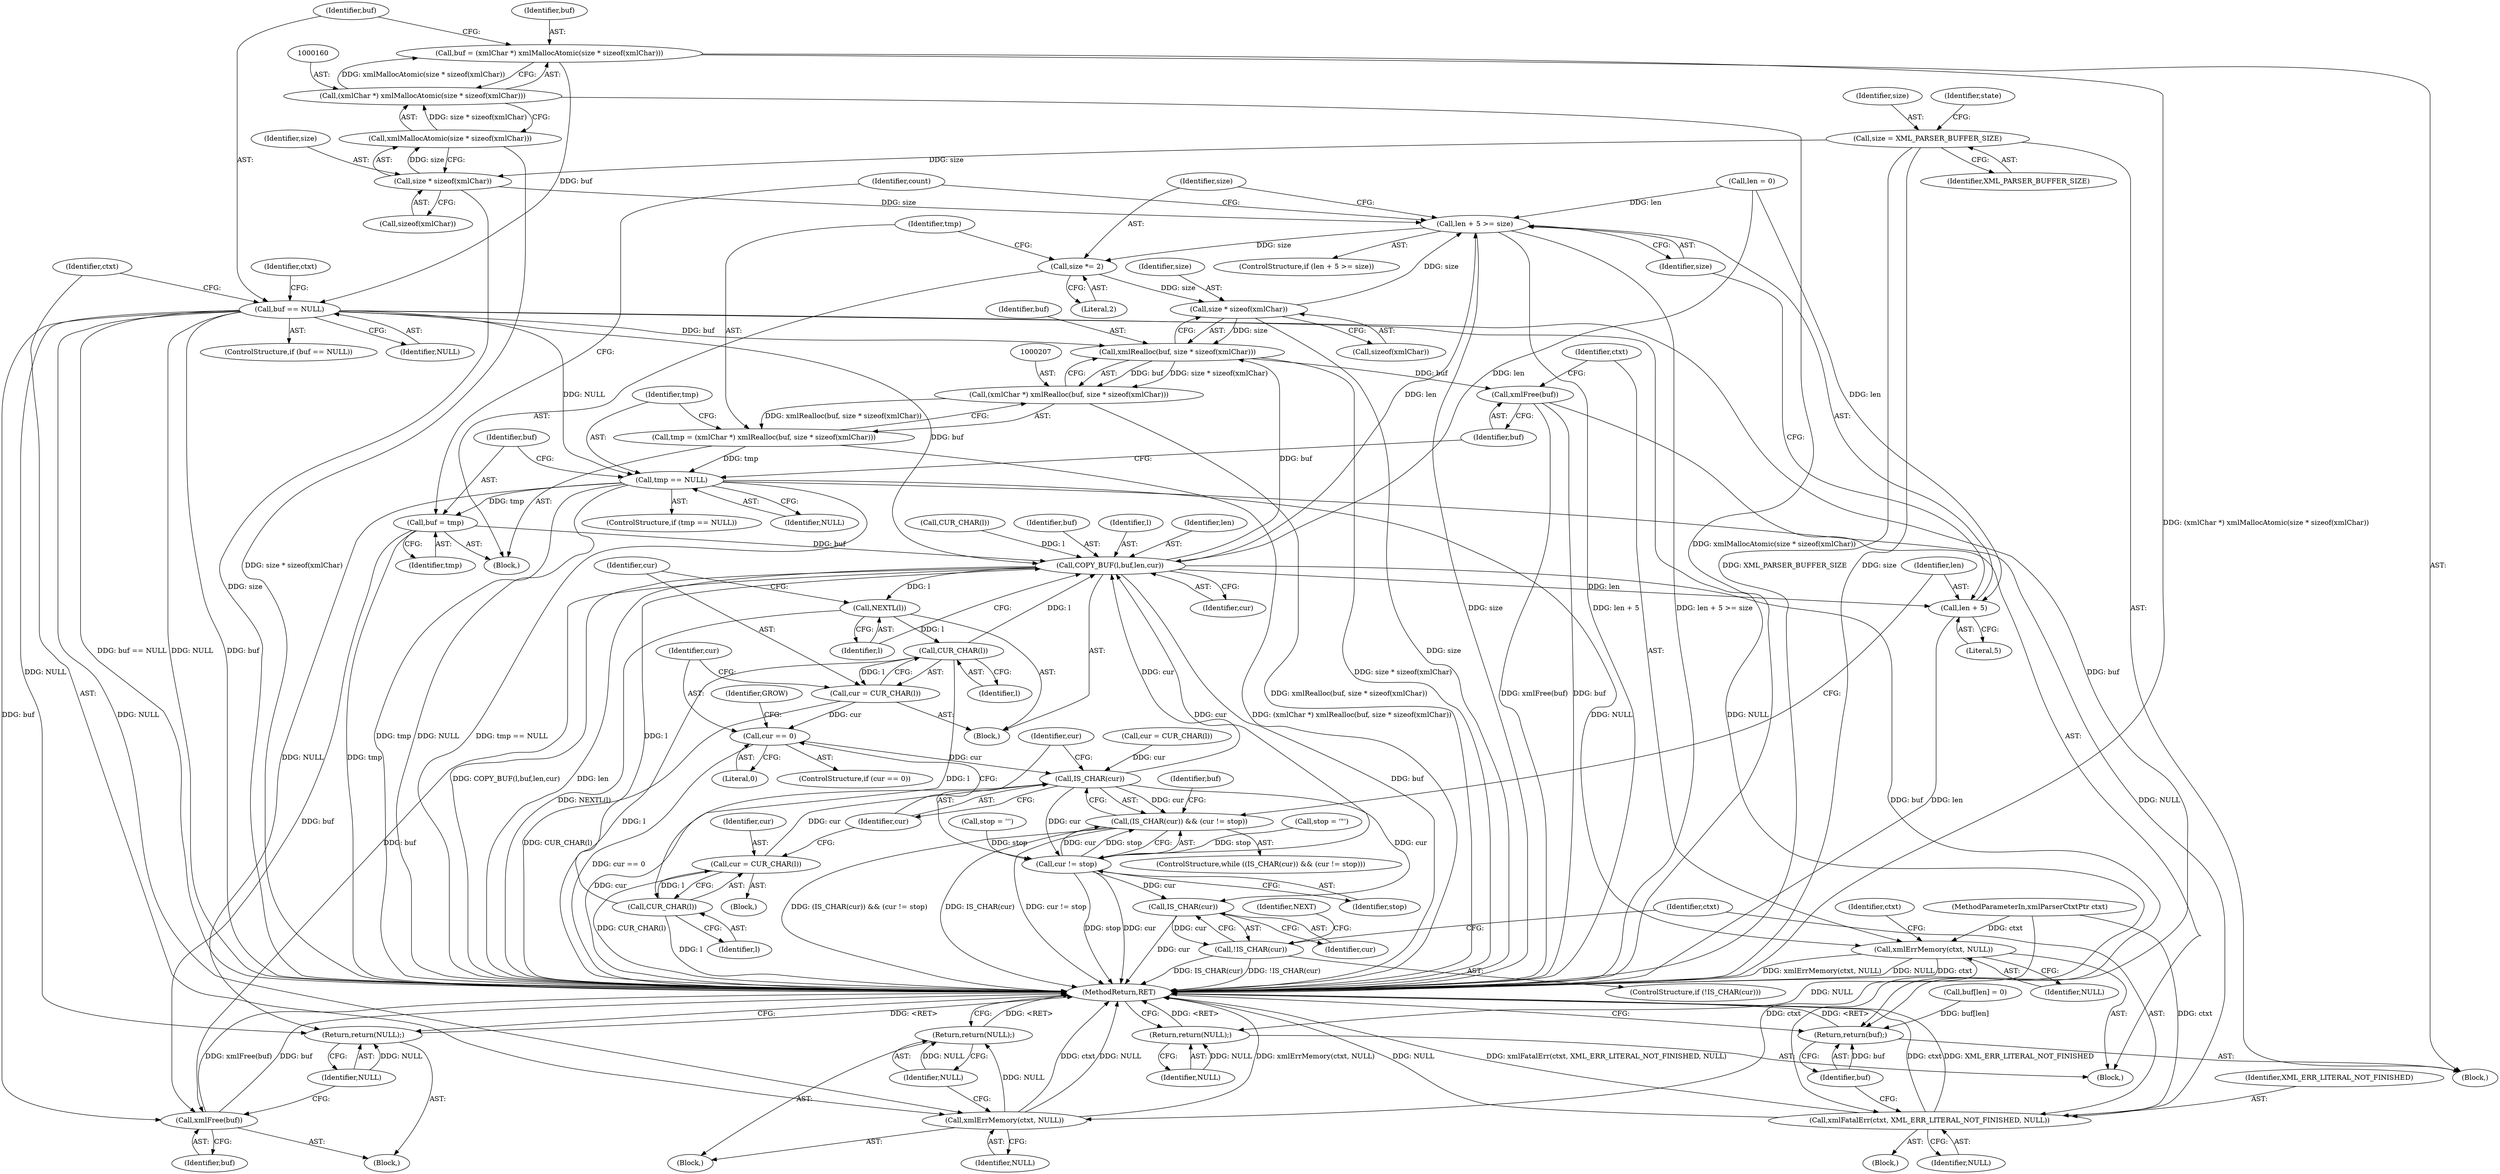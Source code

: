 digraph "0_Chrome_d0947db40187f4708c58e64cbd6013faf9eddeed_36@integer" {
"1000157" [label="(Call,buf = (xmlChar *) xmlMallocAtomic(size * sizeof(xmlChar)))"];
"1000159" [label="(Call,(xmlChar *) xmlMallocAtomic(size * sizeof(xmlChar)))"];
"1000161" [label="(Call,xmlMallocAtomic(size * sizeof(xmlChar)))"];
"1000162" [label="(Call,size * sizeof(xmlChar))"];
"1000113" [label="(Call,size = XML_PARSER_BUFFER_SIZE)"];
"1000167" [label="(Call,buf == NULL)"];
"1000171" [label="(Call,xmlErrMemory(ctxt, NULL))"];
"1000174" [label="(Return,return(NULL);)"];
"1000208" [label="(Call,xmlRealloc(buf, size * sizeof(xmlChar)))"];
"1000206" [label="(Call,(xmlChar *) xmlRealloc(buf, size * sizeof(xmlChar)))"];
"1000204" [label="(Call,tmp = (xmlChar *) xmlRealloc(buf, size * sizeof(xmlChar)))"];
"1000215" [label="(Call,tmp == NULL)"];
"1000221" [label="(Call,xmlErrMemory(ctxt, NULL))"];
"1000231" [label="(Return,return(NULL);)"];
"1000233" [label="(Call,buf = tmp)"];
"1000254" [label="(Call,xmlFree(buf))"];
"1000258" [label="(Call,COPY_BUF(l,buf,len,cur))"];
"1000194" [label="(Call,len + 5 >= size)"];
"1000201" [label="(Call,size *= 2)"];
"1000210" [label="(Call,size * sizeof(xmlChar))"];
"1000195" [label="(Call,len + 5)"];
"1000263" [label="(Call,NEXTL(l))"];
"1000267" [label="(Call,CUR_CHAR(l))"];
"1000265" [label="(Call,cur = CUR_CHAR(l))"];
"1000270" [label="(Call,cur == 0)"];
"1000187" [label="(Call,IS_CHAR(cur))"];
"1000186" [label="(Call,(IS_CHAR(cur)) && (cur != stop))"];
"1000189" [label="(Call,cur != stop)"];
"1000294" [label="(Call,IS_CHAR(cur))"];
"1000293" [label="(Call,!IS_CHAR(cur))"];
"1000278" [label="(Call,CUR_CHAR(l))"];
"1000276" [label="(Call,cur = CUR_CHAR(l))"];
"1000304" [label="(Return,return(buf);)"];
"1000256" [label="(Return,return(NULL);)"];
"1000297" [label="(Call,xmlFatalErr(ctxt, XML_ERR_LITERAL_NOT_FINISHED, NULL))"];
"1000219" [label="(Call,xmlFree(buf))"];
"1000203" [label="(Literal,2)"];
"1000232" [label="(Identifier,NULL)"];
"1000292" [label="(ControlStructure,if (!IS_CHAR(cur)))"];
"1000296" [label="(Block,)"];
"1000257" [label="(Identifier,NULL)"];
"1000298" [label="(Identifier,ctxt)"];
"1000157" [label="(Call,buf = (xmlChar *) xmlMallocAtomic(size * sizeof(xmlChar)))"];
"1000262" [label="(Identifier,cur)"];
"1000204" [label="(Call,tmp = (xmlChar *) xmlRealloc(buf, size * sizeof(xmlChar)))"];
"1000192" [label="(Block,)"];
"1000194" [label="(Call,len + 5 >= size)"];
"1000215" [label="(Call,tmp == NULL)"];
"1000280" [label="(Call,buf[len] = 0)"];
"1000282" [label="(Identifier,buf)"];
"1000263" [label="(Call,NEXTL(l))"];
"1000163" [label="(Identifier,size)"];
"1000170" [label="(Block,)"];
"1000195" [label="(Call,len + 5)"];
"1000271" [label="(Identifier,cur)"];
"1000269" [label="(ControlStructure,if (cur == 0))"];
"1000276" [label="(Call,cur = CUR_CHAR(l))"];
"1000268" [label="(Identifier,l)"];
"1000114" [label="(Identifier,size)"];
"1000295" [label="(Identifier,cur)"];
"1000196" [label="(Identifier,len)"];
"1000136" [label="(Call,stop = '\"')"];
"1000183" [label="(Call,CUR_CHAR(l))"];
"1000103" [label="(Block,)"];
"1000167" [label="(Call,buf == NULL)"];
"1000223" [label="(Identifier,NULL)"];
"1000206" [label="(Call,(xmlChar *) xmlRealloc(buf, size * sizeof(xmlChar)))"];
"1000255" [label="(Identifier,buf)"];
"1000300" [label="(Identifier,NULL)"];
"1000235" [label="(Identifier,tmp)"];
"1000260" [label="(Identifier,buf)"];
"1000277" [label="(Identifier,cur)"];
"1000305" [label="(Identifier,buf)"];
"1000102" [label="(MethodParameterIn,xmlParserCtxtPtr ctxt)"];
"1000237" [label="(Identifier,count)"];
"1000166" [label="(ControlStructure,if (buf == NULL))"];
"1000221" [label="(Call,xmlErrMemory(ctxt, NULL))"];
"1000279" [label="(Identifier,l)"];
"1000199" [label="(Block,)"];
"1000273" [label="(Block,)"];
"1000113" [label="(Call,size = XML_PARSER_BUFFER_SIZE)"];
"1000220" [label="(Identifier,buf)"];
"1000217" [label="(Identifier,NULL)"];
"1000115" [label="(Identifier,XML_PARSER_BUFFER_SIZE)"];
"1000303" [label="(Identifier,NEXT)"];
"1000181" [label="(Call,cur = CUR_CHAR(l))"];
"1000299" [label="(Identifier,XML_ERR_LITERAL_NOT_FINISHED)"];
"1000226" [label="(Identifier,ctxt)"];
"1000267" [label="(Call,CUR_CHAR(l))"];
"1000109" [label="(Call,len = 0)"];
"1000174" [label="(Return,return(NULL);)"];
"1000218" [label="(Block,)"];
"1000270" [label="(Call,cur == 0)"];
"1000173" [label="(Identifier,NULL)"];
"1000191" [label="(Identifier,stop)"];
"1000210" [label="(Call,size * sizeof(xmlChar))"];
"1000219" [label="(Call,xmlFree(buf))"];
"1000202" [label="(Identifier,size)"];
"1000175" [label="(Identifier,NULL)"];
"1000297" [label="(Call,xmlFatalErr(ctxt, XML_ERR_LITERAL_NOT_FINISHED, NULL))"];
"1000222" [label="(Identifier,ctxt)"];
"1000198" [label="(Identifier,size)"];
"1000256" [label="(Return,return(NULL);)"];
"1000231" [label="(Return,return(NULL);)"];
"1000146" [label="(Call,stop = '\'')"];
"1000208" [label="(Call,xmlRealloc(buf, size * sizeof(xmlChar)))"];
"1000254" [label="(Call,xmlFree(buf))"];
"1000234" [label="(Identifier,buf)"];
"1000211" [label="(Identifier,size)"];
"1000306" [label="(MethodReturn,RET)"];
"1000209" [label="(Identifier,buf)"];
"1000259" [label="(Identifier,l)"];
"1000121" [label="(Identifier,state)"];
"1000169" [label="(Identifier,NULL)"];
"1000193" [label="(ControlStructure,if (len + 5 >= size))"];
"1000186" [label="(Call,(IS_CHAR(cur)) && (cur != stop))"];
"1000197" [label="(Literal,5)"];
"1000264" [label="(Identifier,l)"];
"1000178" [label="(Identifier,ctxt)"];
"1000205" [label="(Identifier,tmp)"];
"1000190" [label="(Identifier,cur)"];
"1000258" [label="(Call,COPY_BUF(l,buf,len,cur))"];
"1000278" [label="(Call,CUR_CHAR(l))"];
"1000216" [label="(Identifier,tmp)"];
"1000233" [label="(Call,buf = tmp)"];
"1000158" [label="(Identifier,buf)"];
"1000161" [label="(Call,xmlMallocAtomic(size * sizeof(xmlChar)))"];
"1000159" [label="(Call,(xmlChar *) xmlMallocAtomic(size * sizeof(xmlChar)))"];
"1000164" [label="(Call,sizeof(xmlChar))"];
"1000162" [label="(Call,size * sizeof(xmlChar))"];
"1000185" [label="(ControlStructure,while ((IS_CHAR(cur)) && (cur != stop)))"];
"1000172" [label="(Identifier,ctxt)"];
"1000189" [label="(Call,cur != stop)"];
"1000201" [label="(Call,size *= 2)"];
"1000265" [label="(Call,cur = CUR_CHAR(l))"];
"1000274" [label="(Identifier,GROW)"];
"1000294" [label="(Call,IS_CHAR(cur))"];
"1000293" [label="(Call,!IS_CHAR(cur))"];
"1000212" [label="(Call,sizeof(xmlChar))"];
"1000253" [label="(Block,)"];
"1000168" [label="(Identifier,buf)"];
"1000304" [label="(Return,return(buf);)"];
"1000261" [label="(Identifier,len)"];
"1000188" [label="(Identifier,cur)"];
"1000272" [label="(Literal,0)"];
"1000266" [label="(Identifier,cur)"];
"1000214" [label="(ControlStructure,if (tmp == NULL))"];
"1000187" [label="(Call,IS_CHAR(cur))"];
"1000171" [label="(Call,xmlErrMemory(ctxt, NULL))"];
"1000157" -> "1000103"  [label="AST: "];
"1000157" -> "1000159"  [label="CFG: "];
"1000158" -> "1000157"  [label="AST: "];
"1000159" -> "1000157"  [label="AST: "];
"1000168" -> "1000157"  [label="CFG: "];
"1000157" -> "1000306"  [label="DDG: (xmlChar *) xmlMallocAtomic(size * sizeof(xmlChar))"];
"1000159" -> "1000157"  [label="DDG: xmlMallocAtomic(size * sizeof(xmlChar))"];
"1000157" -> "1000167"  [label="DDG: buf"];
"1000159" -> "1000161"  [label="CFG: "];
"1000160" -> "1000159"  [label="AST: "];
"1000161" -> "1000159"  [label="AST: "];
"1000159" -> "1000306"  [label="DDG: xmlMallocAtomic(size * sizeof(xmlChar))"];
"1000161" -> "1000159"  [label="DDG: size * sizeof(xmlChar)"];
"1000161" -> "1000162"  [label="CFG: "];
"1000162" -> "1000161"  [label="AST: "];
"1000161" -> "1000306"  [label="DDG: size * sizeof(xmlChar)"];
"1000162" -> "1000161"  [label="DDG: size"];
"1000162" -> "1000164"  [label="CFG: "];
"1000163" -> "1000162"  [label="AST: "];
"1000164" -> "1000162"  [label="AST: "];
"1000162" -> "1000306"  [label="DDG: size"];
"1000113" -> "1000162"  [label="DDG: size"];
"1000162" -> "1000194"  [label="DDG: size"];
"1000113" -> "1000103"  [label="AST: "];
"1000113" -> "1000115"  [label="CFG: "];
"1000114" -> "1000113"  [label="AST: "];
"1000115" -> "1000113"  [label="AST: "];
"1000121" -> "1000113"  [label="CFG: "];
"1000113" -> "1000306"  [label="DDG: size"];
"1000113" -> "1000306"  [label="DDG: XML_PARSER_BUFFER_SIZE"];
"1000167" -> "1000166"  [label="AST: "];
"1000167" -> "1000169"  [label="CFG: "];
"1000168" -> "1000167"  [label="AST: "];
"1000169" -> "1000167"  [label="AST: "];
"1000172" -> "1000167"  [label="CFG: "];
"1000178" -> "1000167"  [label="CFG: "];
"1000167" -> "1000306"  [label="DDG: buf"];
"1000167" -> "1000306"  [label="DDG: NULL"];
"1000167" -> "1000306"  [label="DDG: buf == NULL"];
"1000167" -> "1000171"  [label="DDG: NULL"];
"1000167" -> "1000208"  [label="DDG: buf"];
"1000167" -> "1000215"  [label="DDG: NULL"];
"1000167" -> "1000254"  [label="DDG: buf"];
"1000167" -> "1000256"  [label="DDG: NULL"];
"1000167" -> "1000258"  [label="DDG: buf"];
"1000167" -> "1000297"  [label="DDG: NULL"];
"1000167" -> "1000304"  [label="DDG: buf"];
"1000171" -> "1000170"  [label="AST: "];
"1000171" -> "1000173"  [label="CFG: "];
"1000172" -> "1000171"  [label="AST: "];
"1000173" -> "1000171"  [label="AST: "];
"1000175" -> "1000171"  [label="CFG: "];
"1000171" -> "1000306"  [label="DDG: ctxt"];
"1000171" -> "1000306"  [label="DDG: NULL"];
"1000171" -> "1000306"  [label="DDG: xmlErrMemory(ctxt, NULL)"];
"1000102" -> "1000171"  [label="DDG: ctxt"];
"1000171" -> "1000174"  [label="DDG: NULL"];
"1000174" -> "1000170"  [label="AST: "];
"1000174" -> "1000175"  [label="CFG: "];
"1000175" -> "1000174"  [label="AST: "];
"1000306" -> "1000174"  [label="CFG: "];
"1000174" -> "1000306"  [label="DDG: <RET>"];
"1000175" -> "1000174"  [label="DDG: NULL"];
"1000208" -> "1000206"  [label="AST: "];
"1000208" -> "1000210"  [label="CFG: "];
"1000209" -> "1000208"  [label="AST: "];
"1000210" -> "1000208"  [label="AST: "];
"1000206" -> "1000208"  [label="CFG: "];
"1000208" -> "1000306"  [label="DDG: size * sizeof(xmlChar)"];
"1000208" -> "1000206"  [label="DDG: buf"];
"1000208" -> "1000206"  [label="DDG: size * sizeof(xmlChar)"];
"1000258" -> "1000208"  [label="DDG: buf"];
"1000210" -> "1000208"  [label="DDG: size"];
"1000208" -> "1000219"  [label="DDG: buf"];
"1000206" -> "1000204"  [label="AST: "];
"1000207" -> "1000206"  [label="AST: "];
"1000204" -> "1000206"  [label="CFG: "];
"1000206" -> "1000306"  [label="DDG: xmlRealloc(buf, size * sizeof(xmlChar))"];
"1000206" -> "1000204"  [label="DDG: xmlRealloc(buf, size * sizeof(xmlChar))"];
"1000204" -> "1000199"  [label="AST: "];
"1000205" -> "1000204"  [label="AST: "];
"1000216" -> "1000204"  [label="CFG: "];
"1000204" -> "1000306"  [label="DDG: (xmlChar *) xmlRealloc(buf, size * sizeof(xmlChar))"];
"1000204" -> "1000215"  [label="DDG: tmp"];
"1000215" -> "1000214"  [label="AST: "];
"1000215" -> "1000217"  [label="CFG: "];
"1000216" -> "1000215"  [label="AST: "];
"1000217" -> "1000215"  [label="AST: "];
"1000220" -> "1000215"  [label="CFG: "];
"1000234" -> "1000215"  [label="CFG: "];
"1000215" -> "1000306"  [label="DDG: tmp"];
"1000215" -> "1000306"  [label="DDG: NULL"];
"1000215" -> "1000306"  [label="DDG: tmp == NULL"];
"1000215" -> "1000221"  [label="DDG: NULL"];
"1000215" -> "1000233"  [label="DDG: tmp"];
"1000215" -> "1000256"  [label="DDG: NULL"];
"1000215" -> "1000297"  [label="DDG: NULL"];
"1000221" -> "1000218"  [label="AST: "];
"1000221" -> "1000223"  [label="CFG: "];
"1000222" -> "1000221"  [label="AST: "];
"1000223" -> "1000221"  [label="AST: "];
"1000226" -> "1000221"  [label="CFG: "];
"1000221" -> "1000306"  [label="DDG: xmlErrMemory(ctxt, NULL)"];
"1000221" -> "1000306"  [label="DDG: NULL"];
"1000221" -> "1000306"  [label="DDG: ctxt"];
"1000102" -> "1000221"  [label="DDG: ctxt"];
"1000221" -> "1000231"  [label="DDG: NULL"];
"1000231" -> "1000218"  [label="AST: "];
"1000231" -> "1000232"  [label="CFG: "];
"1000232" -> "1000231"  [label="AST: "];
"1000306" -> "1000231"  [label="CFG: "];
"1000231" -> "1000306"  [label="DDG: <RET>"];
"1000232" -> "1000231"  [label="DDG: NULL"];
"1000233" -> "1000199"  [label="AST: "];
"1000233" -> "1000235"  [label="CFG: "];
"1000234" -> "1000233"  [label="AST: "];
"1000235" -> "1000233"  [label="AST: "];
"1000237" -> "1000233"  [label="CFG: "];
"1000233" -> "1000306"  [label="DDG: tmp"];
"1000233" -> "1000254"  [label="DDG: buf"];
"1000233" -> "1000258"  [label="DDG: buf"];
"1000254" -> "1000253"  [label="AST: "];
"1000254" -> "1000255"  [label="CFG: "];
"1000255" -> "1000254"  [label="AST: "];
"1000257" -> "1000254"  [label="CFG: "];
"1000254" -> "1000306"  [label="DDG: buf"];
"1000254" -> "1000306"  [label="DDG: xmlFree(buf)"];
"1000258" -> "1000254"  [label="DDG: buf"];
"1000258" -> "1000192"  [label="AST: "];
"1000258" -> "1000262"  [label="CFG: "];
"1000259" -> "1000258"  [label="AST: "];
"1000260" -> "1000258"  [label="AST: "];
"1000261" -> "1000258"  [label="AST: "];
"1000262" -> "1000258"  [label="AST: "];
"1000264" -> "1000258"  [label="CFG: "];
"1000258" -> "1000306"  [label="DDG: len"];
"1000258" -> "1000306"  [label="DDG: buf"];
"1000258" -> "1000306"  [label="DDG: COPY_BUF(l,buf,len,cur)"];
"1000258" -> "1000194"  [label="DDG: len"];
"1000258" -> "1000195"  [label="DDG: len"];
"1000183" -> "1000258"  [label="DDG: l"];
"1000267" -> "1000258"  [label="DDG: l"];
"1000278" -> "1000258"  [label="DDG: l"];
"1000109" -> "1000258"  [label="DDG: len"];
"1000187" -> "1000258"  [label="DDG: cur"];
"1000189" -> "1000258"  [label="DDG: cur"];
"1000258" -> "1000263"  [label="DDG: l"];
"1000258" -> "1000304"  [label="DDG: buf"];
"1000194" -> "1000193"  [label="AST: "];
"1000194" -> "1000198"  [label="CFG: "];
"1000195" -> "1000194"  [label="AST: "];
"1000198" -> "1000194"  [label="AST: "];
"1000202" -> "1000194"  [label="CFG: "];
"1000237" -> "1000194"  [label="CFG: "];
"1000194" -> "1000306"  [label="DDG: len + 5 >= size"];
"1000194" -> "1000306"  [label="DDG: len + 5"];
"1000194" -> "1000306"  [label="DDG: size"];
"1000109" -> "1000194"  [label="DDG: len"];
"1000210" -> "1000194"  [label="DDG: size"];
"1000194" -> "1000201"  [label="DDG: size"];
"1000201" -> "1000199"  [label="AST: "];
"1000201" -> "1000203"  [label="CFG: "];
"1000202" -> "1000201"  [label="AST: "];
"1000203" -> "1000201"  [label="AST: "];
"1000205" -> "1000201"  [label="CFG: "];
"1000201" -> "1000210"  [label="DDG: size"];
"1000210" -> "1000212"  [label="CFG: "];
"1000211" -> "1000210"  [label="AST: "];
"1000212" -> "1000210"  [label="AST: "];
"1000210" -> "1000306"  [label="DDG: size"];
"1000195" -> "1000197"  [label="CFG: "];
"1000196" -> "1000195"  [label="AST: "];
"1000197" -> "1000195"  [label="AST: "];
"1000198" -> "1000195"  [label="CFG: "];
"1000195" -> "1000306"  [label="DDG: len"];
"1000109" -> "1000195"  [label="DDG: len"];
"1000263" -> "1000192"  [label="AST: "];
"1000263" -> "1000264"  [label="CFG: "];
"1000264" -> "1000263"  [label="AST: "];
"1000266" -> "1000263"  [label="CFG: "];
"1000263" -> "1000306"  [label="DDG: NEXTL(l)"];
"1000263" -> "1000267"  [label="DDG: l"];
"1000267" -> "1000265"  [label="AST: "];
"1000267" -> "1000268"  [label="CFG: "];
"1000268" -> "1000267"  [label="AST: "];
"1000265" -> "1000267"  [label="CFG: "];
"1000267" -> "1000306"  [label="DDG: l"];
"1000267" -> "1000265"  [label="DDG: l"];
"1000267" -> "1000278"  [label="DDG: l"];
"1000265" -> "1000192"  [label="AST: "];
"1000266" -> "1000265"  [label="AST: "];
"1000271" -> "1000265"  [label="CFG: "];
"1000265" -> "1000306"  [label="DDG: CUR_CHAR(l)"];
"1000265" -> "1000270"  [label="DDG: cur"];
"1000270" -> "1000269"  [label="AST: "];
"1000270" -> "1000272"  [label="CFG: "];
"1000271" -> "1000270"  [label="AST: "];
"1000272" -> "1000270"  [label="AST: "];
"1000188" -> "1000270"  [label="CFG: "];
"1000274" -> "1000270"  [label="CFG: "];
"1000270" -> "1000306"  [label="DDG: cur == 0"];
"1000270" -> "1000187"  [label="DDG: cur"];
"1000187" -> "1000186"  [label="AST: "];
"1000187" -> "1000188"  [label="CFG: "];
"1000188" -> "1000187"  [label="AST: "];
"1000190" -> "1000187"  [label="CFG: "];
"1000186" -> "1000187"  [label="CFG: "];
"1000187" -> "1000306"  [label="DDG: cur"];
"1000187" -> "1000186"  [label="DDG: cur"];
"1000181" -> "1000187"  [label="DDG: cur"];
"1000276" -> "1000187"  [label="DDG: cur"];
"1000187" -> "1000189"  [label="DDG: cur"];
"1000187" -> "1000294"  [label="DDG: cur"];
"1000186" -> "1000185"  [label="AST: "];
"1000186" -> "1000189"  [label="CFG: "];
"1000189" -> "1000186"  [label="AST: "];
"1000196" -> "1000186"  [label="CFG: "];
"1000282" -> "1000186"  [label="CFG: "];
"1000186" -> "1000306"  [label="DDG: (IS_CHAR(cur)) && (cur != stop)"];
"1000186" -> "1000306"  [label="DDG: IS_CHAR(cur)"];
"1000186" -> "1000306"  [label="DDG: cur != stop"];
"1000189" -> "1000186"  [label="DDG: cur"];
"1000189" -> "1000186"  [label="DDG: stop"];
"1000189" -> "1000191"  [label="CFG: "];
"1000190" -> "1000189"  [label="AST: "];
"1000191" -> "1000189"  [label="AST: "];
"1000189" -> "1000306"  [label="DDG: cur"];
"1000189" -> "1000306"  [label="DDG: stop"];
"1000146" -> "1000189"  [label="DDG: stop"];
"1000136" -> "1000189"  [label="DDG: stop"];
"1000189" -> "1000294"  [label="DDG: cur"];
"1000294" -> "1000293"  [label="AST: "];
"1000294" -> "1000295"  [label="CFG: "];
"1000295" -> "1000294"  [label="AST: "];
"1000293" -> "1000294"  [label="CFG: "];
"1000294" -> "1000306"  [label="DDG: cur"];
"1000294" -> "1000293"  [label="DDG: cur"];
"1000293" -> "1000292"  [label="AST: "];
"1000298" -> "1000293"  [label="CFG: "];
"1000303" -> "1000293"  [label="CFG: "];
"1000293" -> "1000306"  [label="DDG: IS_CHAR(cur)"];
"1000293" -> "1000306"  [label="DDG: !IS_CHAR(cur)"];
"1000278" -> "1000276"  [label="AST: "];
"1000278" -> "1000279"  [label="CFG: "];
"1000279" -> "1000278"  [label="AST: "];
"1000276" -> "1000278"  [label="CFG: "];
"1000278" -> "1000306"  [label="DDG: l"];
"1000278" -> "1000276"  [label="DDG: l"];
"1000276" -> "1000273"  [label="AST: "];
"1000277" -> "1000276"  [label="AST: "];
"1000188" -> "1000276"  [label="CFG: "];
"1000276" -> "1000306"  [label="DDG: CUR_CHAR(l)"];
"1000304" -> "1000103"  [label="AST: "];
"1000304" -> "1000305"  [label="CFG: "];
"1000305" -> "1000304"  [label="AST: "];
"1000306" -> "1000304"  [label="CFG: "];
"1000304" -> "1000306"  [label="DDG: <RET>"];
"1000305" -> "1000304"  [label="DDG: buf"];
"1000280" -> "1000304"  [label="DDG: buf[len]"];
"1000256" -> "1000253"  [label="AST: "];
"1000256" -> "1000257"  [label="CFG: "];
"1000257" -> "1000256"  [label="AST: "];
"1000306" -> "1000256"  [label="CFG: "];
"1000256" -> "1000306"  [label="DDG: <RET>"];
"1000257" -> "1000256"  [label="DDG: NULL"];
"1000297" -> "1000296"  [label="AST: "];
"1000297" -> "1000300"  [label="CFG: "];
"1000298" -> "1000297"  [label="AST: "];
"1000299" -> "1000297"  [label="AST: "];
"1000300" -> "1000297"  [label="AST: "];
"1000305" -> "1000297"  [label="CFG: "];
"1000297" -> "1000306"  [label="DDG: ctxt"];
"1000297" -> "1000306"  [label="DDG: XML_ERR_LITERAL_NOT_FINISHED"];
"1000297" -> "1000306"  [label="DDG: NULL"];
"1000297" -> "1000306"  [label="DDG: xmlFatalErr(ctxt, XML_ERR_LITERAL_NOT_FINISHED, NULL)"];
"1000102" -> "1000297"  [label="DDG: ctxt"];
"1000219" -> "1000218"  [label="AST: "];
"1000219" -> "1000220"  [label="CFG: "];
"1000220" -> "1000219"  [label="AST: "];
"1000222" -> "1000219"  [label="CFG: "];
"1000219" -> "1000306"  [label="DDG: xmlFree(buf)"];
"1000219" -> "1000306"  [label="DDG: buf"];
}
